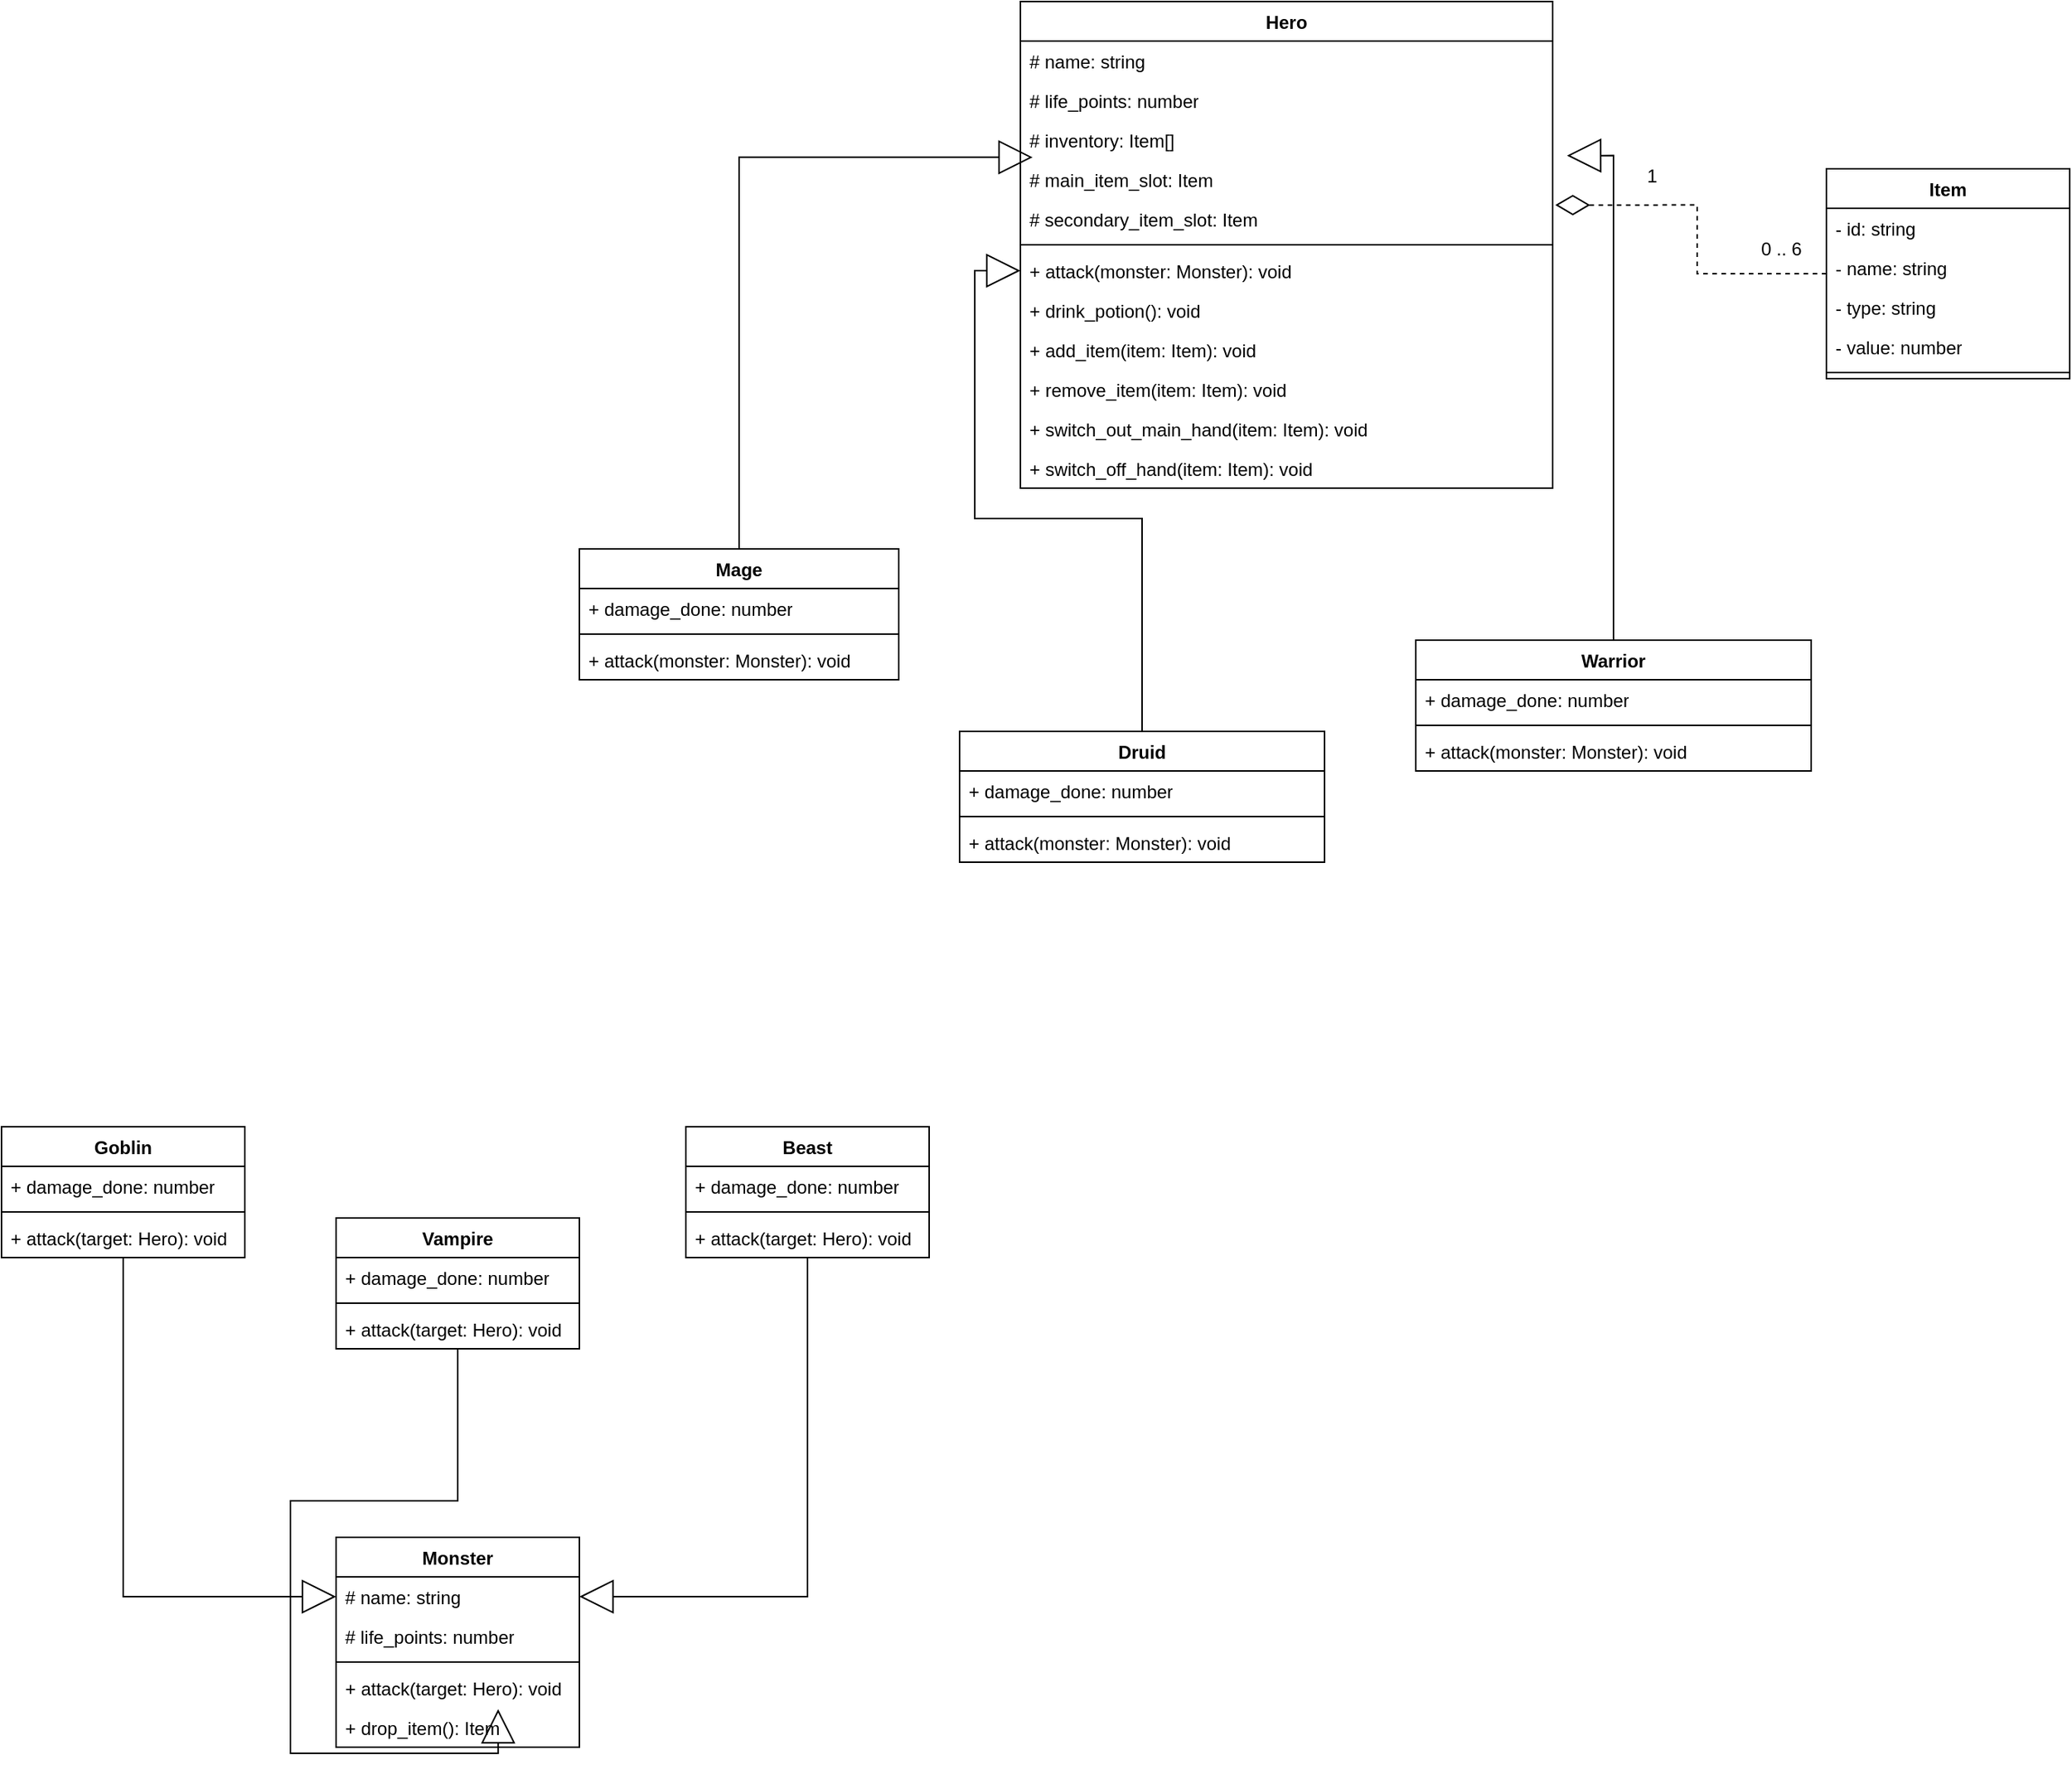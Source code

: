 <mxfile version="23.1.2" type="github">
  <diagram name="Page-1" id="g7M8Obe001oLvXJiqPlO">
    <mxGraphModel dx="3695" dy="1160" grid="1" gridSize="10" guides="1" tooltips="1" connect="1" arrows="1" fold="1" page="1" pageScale="1" pageWidth="827" pageHeight="1169" math="0" shadow="0">
      <root>
        <mxCell id="0" />
        <mxCell id="1" parent="0" />
        <mxCell id="5CHvZW2PkzL91-0q95WO-1" value="Hero" style="swimlane;fontStyle=1;align=center;verticalAlign=top;childLayout=stackLayout;horizontal=1;startSize=26;horizontalStack=0;resizeParent=1;resizeParentMax=0;resizeLast=0;collapsible=1;marginBottom=0;whiteSpace=wrap;html=1;" vertex="1" parent="1">
          <mxGeometry x="110" y="10" width="350" height="320" as="geometry" />
        </mxCell>
        <mxCell id="5CHvZW2PkzL91-0q95WO-2" value="# name: string" style="text;strokeColor=none;fillColor=none;align=left;verticalAlign=top;spacingLeft=4;spacingRight=4;overflow=hidden;rotatable=0;points=[[0,0.5],[1,0.5]];portConstraint=eastwest;whiteSpace=wrap;html=1;" vertex="1" parent="5CHvZW2PkzL91-0q95WO-1">
          <mxGeometry y="26" width="350" height="26" as="geometry" />
        </mxCell>
        <mxCell id="5CHvZW2PkzL91-0q95WO-19" value="# life_points: number" style="text;strokeColor=none;fillColor=none;align=left;verticalAlign=top;spacingLeft=4;spacingRight=4;overflow=hidden;rotatable=0;points=[[0,0.5],[1,0.5]];portConstraint=eastwest;whiteSpace=wrap;html=1;" vertex="1" parent="5CHvZW2PkzL91-0q95WO-1">
          <mxGeometry y="52" width="350" height="26" as="geometry" />
        </mxCell>
        <mxCell id="5CHvZW2PkzL91-0q95WO-21" value="# inventory: Item[]" style="text;strokeColor=none;fillColor=none;align=left;verticalAlign=top;spacingLeft=4;spacingRight=4;overflow=hidden;rotatable=0;points=[[0,0.5],[1,0.5]];portConstraint=eastwest;whiteSpace=wrap;html=1;" vertex="1" parent="5CHvZW2PkzL91-0q95WO-1">
          <mxGeometry y="78" width="350" height="26" as="geometry" />
        </mxCell>
        <mxCell id="5CHvZW2PkzL91-0q95WO-57" value="# main_item_slot: Item" style="text;strokeColor=none;fillColor=none;align=left;verticalAlign=top;spacingLeft=4;spacingRight=4;overflow=hidden;rotatable=0;points=[[0,0.5],[1,0.5]];portConstraint=eastwest;whiteSpace=wrap;html=1;" vertex="1" parent="5CHvZW2PkzL91-0q95WO-1">
          <mxGeometry y="104" width="350" height="26" as="geometry" />
        </mxCell>
        <mxCell id="5CHvZW2PkzL91-0q95WO-58" value="# secondary_item_slot: Item" style="text;strokeColor=none;fillColor=none;align=left;verticalAlign=top;spacingLeft=4;spacingRight=4;overflow=hidden;rotatable=0;points=[[0,0.5],[1,0.5]];portConstraint=eastwest;whiteSpace=wrap;html=1;" vertex="1" parent="5CHvZW2PkzL91-0q95WO-1">
          <mxGeometry y="130" width="350" height="26" as="geometry" />
        </mxCell>
        <mxCell id="5CHvZW2PkzL91-0q95WO-3" value="" style="line;strokeWidth=1;fillColor=none;align=left;verticalAlign=middle;spacingTop=-1;spacingLeft=3;spacingRight=3;rotatable=0;labelPosition=right;points=[];portConstraint=eastwest;strokeColor=inherit;" vertex="1" parent="5CHvZW2PkzL91-0q95WO-1">
          <mxGeometry y="156" width="350" height="8" as="geometry" />
        </mxCell>
        <mxCell id="5CHvZW2PkzL91-0q95WO-4" value="+ attack(monster: Monster): void" style="text;strokeColor=none;fillColor=none;align=left;verticalAlign=top;spacingLeft=4;spacingRight=4;overflow=hidden;rotatable=0;points=[[0,0.5],[1,0.5]];portConstraint=eastwest;whiteSpace=wrap;html=1;" vertex="1" parent="5CHvZW2PkzL91-0q95WO-1">
          <mxGeometry y="164" width="350" height="26" as="geometry" />
        </mxCell>
        <mxCell id="5CHvZW2PkzL91-0q95WO-22" value="+ drink_potion(): void" style="text;strokeColor=none;fillColor=none;align=left;verticalAlign=top;spacingLeft=4;spacingRight=4;overflow=hidden;rotatable=0;points=[[0,0.5],[1,0.5]];portConstraint=eastwest;whiteSpace=wrap;html=1;" vertex="1" parent="5CHvZW2PkzL91-0q95WO-1">
          <mxGeometry y="190" width="350" height="26" as="geometry" />
        </mxCell>
        <mxCell id="5CHvZW2PkzL91-0q95WO-49" value="+ add_item(item: Item): void" style="text;strokeColor=none;fillColor=none;align=left;verticalAlign=top;spacingLeft=4;spacingRight=4;overflow=hidden;rotatable=0;points=[[0,0.5],[1,0.5]];portConstraint=eastwest;whiteSpace=wrap;html=1;" vertex="1" parent="5CHvZW2PkzL91-0q95WO-1">
          <mxGeometry y="216" width="350" height="26" as="geometry" />
        </mxCell>
        <mxCell id="5CHvZW2PkzL91-0q95WO-48" value="+ remove_item(item: Item): void" style="text;strokeColor=none;fillColor=none;align=left;verticalAlign=top;spacingLeft=4;spacingRight=4;overflow=hidden;rotatable=0;points=[[0,0.5],[1,0.5]];portConstraint=eastwest;whiteSpace=wrap;html=1;" vertex="1" parent="5CHvZW2PkzL91-0q95WO-1">
          <mxGeometry y="242" width="350" height="26" as="geometry" />
        </mxCell>
        <mxCell id="5CHvZW2PkzL91-0q95WO-54" value="+ switch_out_main_hand(item: Item): void" style="text;strokeColor=none;fillColor=none;align=left;verticalAlign=top;spacingLeft=4;spacingRight=4;overflow=hidden;rotatable=0;points=[[0,0.5],[1,0.5]];portConstraint=eastwest;whiteSpace=wrap;html=1;" vertex="1" parent="5CHvZW2PkzL91-0q95WO-1">
          <mxGeometry y="268" width="350" height="26" as="geometry" />
        </mxCell>
        <mxCell id="5CHvZW2PkzL91-0q95WO-55" value="+ switch_off_hand(item: Item): void" style="text;strokeColor=none;fillColor=none;align=left;verticalAlign=top;spacingLeft=4;spacingRight=4;overflow=hidden;rotatable=0;points=[[0,0.5],[1,0.5]];portConstraint=eastwest;whiteSpace=wrap;html=1;" vertex="1" parent="5CHvZW2PkzL91-0q95WO-1">
          <mxGeometry y="294" width="350" height="26" as="geometry" />
        </mxCell>
        <mxCell id="5CHvZW2PkzL91-0q95WO-5" value="Mage" style="swimlane;fontStyle=1;align=center;verticalAlign=top;childLayout=stackLayout;horizontal=1;startSize=26;horizontalStack=0;resizeParent=1;resizeParentMax=0;resizeLast=0;collapsible=1;marginBottom=0;whiteSpace=wrap;html=1;" vertex="1" parent="1">
          <mxGeometry x="-180" y="370" width="210" height="86" as="geometry" />
        </mxCell>
        <mxCell id="5CHvZW2PkzL91-0q95WO-6" value="+ damage_done: number" style="text;strokeColor=none;fillColor=none;align=left;verticalAlign=top;spacingLeft=4;spacingRight=4;overflow=hidden;rotatable=0;points=[[0,0.5],[1,0.5]];portConstraint=eastwest;whiteSpace=wrap;html=1;" vertex="1" parent="5CHvZW2PkzL91-0q95WO-5">
          <mxGeometry y="26" width="210" height="26" as="geometry" />
        </mxCell>
        <mxCell id="5CHvZW2PkzL91-0q95WO-7" value="" style="line;strokeWidth=1;fillColor=none;align=left;verticalAlign=middle;spacingTop=-1;spacingLeft=3;spacingRight=3;rotatable=0;labelPosition=right;points=[];portConstraint=eastwest;strokeColor=inherit;" vertex="1" parent="5CHvZW2PkzL91-0q95WO-5">
          <mxGeometry y="52" width="210" height="8" as="geometry" />
        </mxCell>
        <mxCell id="5CHvZW2PkzL91-0q95WO-8" value="+ attack(monster: Monster): void" style="text;strokeColor=none;fillColor=none;align=left;verticalAlign=top;spacingLeft=4;spacingRight=4;overflow=hidden;rotatable=0;points=[[0,0.5],[1,0.5]];portConstraint=eastwest;whiteSpace=wrap;html=1;" vertex="1" parent="5CHvZW2PkzL91-0q95WO-5">
          <mxGeometry y="60" width="210" height="26" as="geometry" />
        </mxCell>
        <mxCell id="5CHvZW2PkzL91-0q95WO-44" style="edgeStyle=orthogonalEdgeStyle;rounded=0;orthogonalLoop=1;jettySize=auto;html=1;entryX=0;entryY=0.5;entryDx=0;entryDy=0;endArrow=block;endFill=0;endSize=20;" edge="1" parent="1" source="5CHvZW2PkzL91-0q95WO-9" target="5CHvZW2PkzL91-0q95WO-4">
          <mxGeometry relative="1" as="geometry" />
        </mxCell>
        <mxCell id="5CHvZW2PkzL91-0q95WO-9" value="Druid" style="swimlane;fontStyle=1;align=center;verticalAlign=top;childLayout=stackLayout;horizontal=1;startSize=26;horizontalStack=0;resizeParent=1;resizeParentMax=0;resizeLast=0;collapsible=1;marginBottom=0;whiteSpace=wrap;html=1;" vertex="1" parent="1">
          <mxGeometry x="70" y="490" width="240" height="86" as="geometry" />
        </mxCell>
        <mxCell id="5CHvZW2PkzL91-0q95WO-10" value="+ damage_done: number" style="text;strokeColor=none;fillColor=none;align=left;verticalAlign=top;spacingLeft=4;spacingRight=4;overflow=hidden;rotatable=0;points=[[0,0.5],[1,0.5]];portConstraint=eastwest;whiteSpace=wrap;html=1;" vertex="1" parent="5CHvZW2PkzL91-0q95WO-9">
          <mxGeometry y="26" width="240" height="26" as="geometry" />
        </mxCell>
        <mxCell id="5CHvZW2PkzL91-0q95WO-11" value="" style="line;strokeWidth=1;fillColor=none;align=left;verticalAlign=middle;spacingTop=-1;spacingLeft=3;spacingRight=3;rotatable=0;labelPosition=right;points=[];portConstraint=eastwest;strokeColor=inherit;" vertex="1" parent="5CHvZW2PkzL91-0q95WO-9">
          <mxGeometry y="52" width="240" height="8" as="geometry" />
        </mxCell>
        <mxCell id="5CHvZW2PkzL91-0q95WO-12" value="+ attack(monster: Monster): void" style="text;strokeColor=none;fillColor=none;align=left;verticalAlign=top;spacingLeft=4;spacingRight=4;overflow=hidden;rotatable=0;points=[[0,0.5],[1,0.5]];portConstraint=eastwest;whiteSpace=wrap;html=1;" vertex="1" parent="5CHvZW2PkzL91-0q95WO-9">
          <mxGeometry y="60" width="240" height="26" as="geometry" />
        </mxCell>
        <mxCell id="5CHvZW2PkzL91-0q95WO-13" value="Warrior" style="swimlane;fontStyle=1;align=center;verticalAlign=top;childLayout=stackLayout;horizontal=1;startSize=26;horizontalStack=0;resizeParent=1;resizeParentMax=0;resizeLast=0;collapsible=1;marginBottom=0;whiteSpace=wrap;html=1;" vertex="1" parent="1">
          <mxGeometry x="370" y="430" width="260" height="86" as="geometry" />
        </mxCell>
        <mxCell id="5CHvZW2PkzL91-0q95WO-14" value="+ damage_done: number" style="text;strokeColor=none;fillColor=none;align=left;verticalAlign=top;spacingLeft=4;spacingRight=4;overflow=hidden;rotatable=0;points=[[0,0.5],[1,0.5]];portConstraint=eastwest;whiteSpace=wrap;html=1;" vertex="1" parent="5CHvZW2PkzL91-0q95WO-13">
          <mxGeometry y="26" width="260" height="26" as="geometry" />
        </mxCell>
        <mxCell id="5CHvZW2PkzL91-0q95WO-15" value="" style="line;strokeWidth=1;fillColor=none;align=left;verticalAlign=middle;spacingTop=-1;spacingLeft=3;spacingRight=3;rotatable=0;labelPosition=right;points=[];portConstraint=eastwest;strokeColor=inherit;" vertex="1" parent="5CHvZW2PkzL91-0q95WO-13">
          <mxGeometry y="52" width="260" height="8" as="geometry" />
        </mxCell>
        <mxCell id="5CHvZW2PkzL91-0q95WO-16" value="+ attack(monster: Monster): void" style="text;strokeColor=none;fillColor=none;align=left;verticalAlign=top;spacingLeft=4;spacingRight=4;overflow=hidden;rotatable=0;points=[[0,0.5],[1,0.5]];portConstraint=eastwest;whiteSpace=wrap;html=1;" vertex="1" parent="5CHvZW2PkzL91-0q95WO-13">
          <mxGeometry y="60" width="260" height="26" as="geometry" />
        </mxCell>
        <mxCell id="5CHvZW2PkzL91-0q95WO-23" value="Monster" style="swimlane;fontStyle=1;align=center;verticalAlign=top;childLayout=stackLayout;horizontal=1;startSize=26;horizontalStack=0;resizeParent=1;resizeParentMax=0;resizeLast=0;collapsible=1;marginBottom=0;whiteSpace=wrap;html=1;" vertex="1" parent="1">
          <mxGeometry x="-340" y="1020" width="160" height="138" as="geometry" />
        </mxCell>
        <mxCell id="5CHvZW2PkzL91-0q95WO-24" value="# name: string" style="text;strokeColor=none;fillColor=none;align=left;verticalAlign=top;spacingLeft=4;spacingRight=4;overflow=hidden;rotatable=0;points=[[0,0.5],[1,0.5]];portConstraint=eastwest;whiteSpace=wrap;html=1;" vertex="1" parent="5CHvZW2PkzL91-0q95WO-23">
          <mxGeometry y="26" width="160" height="26" as="geometry" />
        </mxCell>
        <mxCell id="5CHvZW2PkzL91-0q95WO-53" value="# life_points: number" style="text;strokeColor=none;fillColor=none;align=left;verticalAlign=top;spacingLeft=4;spacingRight=4;overflow=hidden;rotatable=0;points=[[0,0.5],[1,0.5]];portConstraint=eastwest;whiteSpace=wrap;html=1;" vertex="1" parent="5CHvZW2PkzL91-0q95WO-23">
          <mxGeometry y="52" width="160" height="26" as="geometry" />
        </mxCell>
        <mxCell id="5CHvZW2PkzL91-0q95WO-25" value="" style="line;strokeWidth=1;fillColor=none;align=left;verticalAlign=middle;spacingTop=-1;spacingLeft=3;spacingRight=3;rotatable=0;labelPosition=right;points=[];portConstraint=eastwest;strokeColor=inherit;" vertex="1" parent="5CHvZW2PkzL91-0q95WO-23">
          <mxGeometry y="78" width="160" height="8" as="geometry" />
        </mxCell>
        <mxCell id="5CHvZW2PkzL91-0q95WO-26" value="+ attack(target: Hero): void" style="text;strokeColor=none;fillColor=none;align=left;verticalAlign=top;spacingLeft=4;spacingRight=4;overflow=hidden;rotatable=0;points=[[0,0.5],[1,0.5]];portConstraint=eastwest;whiteSpace=wrap;html=1;" vertex="1" parent="5CHvZW2PkzL91-0q95WO-23">
          <mxGeometry y="86" width="160" height="26" as="geometry" />
        </mxCell>
        <mxCell id="5CHvZW2PkzL91-0q95WO-67" value="+ drop_item(): Item" style="text;strokeColor=none;fillColor=none;align=left;verticalAlign=top;spacingLeft=4;spacingRight=4;overflow=hidden;rotatable=0;points=[[0,0.5],[1,0.5]];portConstraint=eastwest;whiteSpace=wrap;html=1;" vertex="1" parent="5CHvZW2PkzL91-0q95WO-23">
          <mxGeometry y="112" width="160" height="26" as="geometry" />
        </mxCell>
        <mxCell id="5CHvZW2PkzL91-0q95WO-63" style="edgeStyle=orthogonalEdgeStyle;rounded=0;orthogonalLoop=1;jettySize=auto;html=1;entryX=0;entryY=0.5;entryDx=0;entryDy=0;endArrow=block;endFill=0;endSize=20;" edge="1" parent="1" source="5CHvZW2PkzL91-0q95WO-27" target="5CHvZW2PkzL91-0q95WO-24">
          <mxGeometry relative="1" as="geometry" />
        </mxCell>
        <mxCell id="5CHvZW2PkzL91-0q95WO-27" value="Goblin" style="swimlane;fontStyle=1;align=center;verticalAlign=top;childLayout=stackLayout;horizontal=1;startSize=26;horizontalStack=0;resizeParent=1;resizeParentMax=0;resizeLast=0;collapsible=1;marginBottom=0;whiteSpace=wrap;html=1;" vertex="1" parent="1">
          <mxGeometry x="-560" y="750" width="160" height="86" as="geometry" />
        </mxCell>
        <mxCell id="5CHvZW2PkzL91-0q95WO-28" value="+ damage_done: number" style="text;strokeColor=none;fillColor=none;align=left;verticalAlign=top;spacingLeft=4;spacingRight=4;overflow=hidden;rotatable=0;points=[[0,0.5],[1,0.5]];portConstraint=eastwest;whiteSpace=wrap;html=1;" vertex="1" parent="5CHvZW2PkzL91-0q95WO-27">
          <mxGeometry y="26" width="160" height="26" as="geometry" />
        </mxCell>
        <mxCell id="5CHvZW2PkzL91-0q95WO-29" value="" style="line;strokeWidth=1;fillColor=none;align=left;verticalAlign=middle;spacingTop=-1;spacingLeft=3;spacingRight=3;rotatable=0;labelPosition=right;points=[];portConstraint=eastwest;strokeColor=inherit;" vertex="1" parent="5CHvZW2PkzL91-0q95WO-27">
          <mxGeometry y="52" width="160" height="8" as="geometry" />
        </mxCell>
        <mxCell id="5CHvZW2PkzL91-0q95WO-30" value="+ attack(target: Hero): void" style="text;strokeColor=none;fillColor=none;align=left;verticalAlign=top;spacingLeft=4;spacingRight=4;overflow=hidden;rotatable=0;points=[[0,0.5],[1,0.5]];portConstraint=eastwest;whiteSpace=wrap;html=1;" vertex="1" parent="5CHvZW2PkzL91-0q95WO-27">
          <mxGeometry y="60" width="160" height="26" as="geometry" />
        </mxCell>
        <mxCell id="5CHvZW2PkzL91-0q95WO-31" value="Vampire" style="swimlane;fontStyle=1;align=center;verticalAlign=top;childLayout=stackLayout;horizontal=1;startSize=26;horizontalStack=0;resizeParent=1;resizeParentMax=0;resizeLast=0;collapsible=1;marginBottom=0;whiteSpace=wrap;html=1;" vertex="1" parent="1">
          <mxGeometry x="-340" y="810" width="160" height="86" as="geometry" />
        </mxCell>
        <mxCell id="5CHvZW2PkzL91-0q95WO-32" value="+ damage_done: number" style="text;strokeColor=none;fillColor=none;align=left;verticalAlign=top;spacingLeft=4;spacingRight=4;overflow=hidden;rotatable=0;points=[[0,0.5],[1,0.5]];portConstraint=eastwest;whiteSpace=wrap;html=1;" vertex="1" parent="5CHvZW2PkzL91-0q95WO-31">
          <mxGeometry y="26" width="160" height="26" as="geometry" />
        </mxCell>
        <mxCell id="5CHvZW2PkzL91-0q95WO-33" value="" style="line;strokeWidth=1;fillColor=none;align=left;verticalAlign=middle;spacingTop=-1;spacingLeft=3;spacingRight=3;rotatable=0;labelPosition=right;points=[];portConstraint=eastwest;strokeColor=inherit;" vertex="1" parent="5CHvZW2PkzL91-0q95WO-31">
          <mxGeometry y="52" width="160" height="8" as="geometry" />
        </mxCell>
        <mxCell id="5CHvZW2PkzL91-0q95WO-34" value="+ attack(target: Hero): void" style="text;strokeColor=none;fillColor=none;align=left;verticalAlign=top;spacingLeft=4;spacingRight=4;overflow=hidden;rotatable=0;points=[[0,0.5],[1,0.5]];portConstraint=eastwest;whiteSpace=wrap;html=1;" vertex="1" parent="5CHvZW2PkzL91-0q95WO-31">
          <mxGeometry y="60" width="160" height="26" as="geometry" />
        </mxCell>
        <mxCell id="5CHvZW2PkzL91-0q95WO-65" style="edgeStyle=orthogonalEdgeStyle;rounded=0;orthogonalLoop=1;jettySize=auto;html=1;entryX=1;entryY=0.5;entryDx=0;entryDy=0;endArrow=block;endFill=0;endSize=20;" edge="1" parent="1" source="5CHvZW2PkzL91-0q95WO-35" target="5CHvZW2PkzL91-0q95WO-24">
          <mxGeometry relative="1" as="geometry" />
        </mxCell>
        <mxCell id="5CHvZW2PkzL91-0q95WO-35" value="Beast" style="swimlane;fontStyle=1;align=center;verticalAlign=top;childLayout=stackLayout;horizontal=1;startSize=26;horizontalStack=0;resizeParent=1;resizeParentMax=0;resizeLast=0;collapsible=1;marginBottom=0;whiteSpace=wrap;html=1;" vertex="1" parent="1">
          <mxGeometry x="-110" y="750" width="160" height="86" as="geometry" />
        </mxCell>
        <mxCell id="5CHvZW2PkzL91-0q95WO-36" value="+ damage_done: number" style="text;strokeColor=none;fillColor=none;align=left;verticalAlign=top;spacingLeft=4;spacingRight=4;overflow=hidden;rotatable=0;points=[[0,0.5],[1,0.5]];portConstraint=eastwest;whiteSpace=wrap;html=1;" vertex="1" parent="5CHvZW2PkzL91-0q95WO-35">
          <mxGeometry y="26" width="160" height="26" as="geometry" />
        </mxCell>
        <mxCell id="5CHvZW2PkzL91-0q95WO-37" value="" style="line;strokeWidth=1;fillColor=none;align=left;verticalAlign=middle;spacingTop=-1;spacingLeft=3;spacingRight=3;rotatable=0;labelPosition=right;points=[];portConstraint=eastwest;strokeColor=inherit;" vertex="1" parent="5CHvZW2PkzL91-0q95WO-35">
          <mxGeometry y="52" width="160" height="8" as="geometry" />
        </mxCell>
        <mxCell id="5CHvZW2PkzL91-0q95WO-38" value="+ attack(target: Hero): void" style="text;strokeColor=none;fillColor=none;align=left;verticalAlign=top;spacingLeft=4;spacingRight=4;overflow=hidden;rotatable=0;points=[[0,0.5],[1,0.5]];portConstraint=eastwest;whiteSpace=wrap;html=1;" vertex="1" parent="5CHvZW2PkzL91-0q95WO-35">
          <mxGeometry y="60" width="160" height="26" as="geometry" />
        </mxCell>
        <mxCell id="5CHvZW2PkzL91-0q95WO-39" value="Item" style="swimlane;fontStyle=1;align=center;verticalAlign=top;childLayout=stackLayout;horizontal=1;startSize=26;horizontalStack=0;resizeParent=1;resizeParentMax=0;resizeLast=0;collapsible=1;marginBottom=0;whiteSpace=wrap;html=1;" vertex="1" parent="1">
          <mxGeometry x="640" y="120" width="160" height="138" as="geometry" />
        </mxCell>
        <mxCell id="5CHvZW2PkzL91-0q95WO-40" value="- id: string" style="text;strokeColor=none;fillColor=none;align=left;verticalAlign=top;spacingLeft=4;spacingRight=4;overflow=hidden;rotatable=0;points=[[0,0.5],[1,0.5]];portConstraint=eastwest;whiteSpace=wrap;html=1;" vertex="1" parent="5CHvZW2PkzL91-0q95WO-39">
          <mxGeometry y="26" width="160" height="26" as="geometry" />
        </mxCell>
        <mxCell id="5CHvZW2PkzL91-0q95WO-50" value="- name: string" style="text;strokeColor=none;fillColor=none;align=left;verticalAlign=top;spacingLeft=4;spacingRight=4;overflow=hidden;rotatable=0;points=[[0,0.5],[1,0.5]];portConstraint=eastwest;whiteSpace=wrap;html=1;" vertex="1" parent="5CHvZW2PkzL91-0q95WO-39">
          <mxGeometry y="52" width="160" height="26" as="geometry" />
        </mxCell>
        <mxCell id="5CHvZW2PkzL91-0q95WO-51" value="- type: string" style="text;strokeColor=none;fillColor=none;align=left;verticalAlign=top;spacingLeft=4;spacingRight=4;overflow=hidden;rotatable=0;points=[[0,0.5],[1,0.5]];portConstraint=eastwest;whiteSpace=wrap;html=1;" vertex="1" parent="5CHvZW2PkzL91-0q95WO-39">
          <mxGeometry y="78" width="160" height="26" as="geometry" />
        </mxCell>
        <mxCell id="5CHvZW2PkzL91-0q95WO-66" value="- value: number" style="text;strokeColor=none;fillColor=none;align=left;verticalAlign=top;spacingLeft=4;spacingRight=4;overflow=hidden;rotatable=0;points=[[0,0.5],[1,0.5]];portConstraint=eastwest;whiteSpace=wrap;html=1;" vertex="1" parent="5CHvZW2PkzL91-0q95WO-39">
          <mxGeometry y="104" width="160" height="26" as="geometry" />
        </mxCell>
        <mxCell id="5CHvZW2PkzL91-0q95WO-41" value="" style="line;strokeWidth=1;fillColor=none;align=left;verticalAlign=middle;spacingTop=-1;spacingLeft=3;spacingRight=3;rotatable=0;labelPosition=right;points=[];portConstraint=eastwest;strokeColor=inherit;" vertex="1" parent="5CHvZW2PkzL91-0q95WO-39">
          <mxGeometry y="130" width="160" height="8" as="geometry" />
        </mxCell>
        <mxCell id="5CHvZW2PkzL91-0q95WO-43" style="edgeStyle=orthogonalEdgeStyle;rounded=0;orthogonalLoop=1;jettySize=auto;html=1;entryX=0.023;entryY=0.94;entryDx=0;entryDy=0;entryPerimeter=0;endSize=20;endArrow=block;endFill=0;" edge="1" parent="1" source="5CHvZW2PkzL91-0q95WO-5" target="5CHvZW2PkzL91-0q95WO-21">
          <mxGeometry relative="1" as="geometry" />
        </mxCell>
        <mxCell id="5CHvZW2PkzL91-0q95WO-46" style="edgeStyle=orthogonalEdgeStyle;rounded=0;orthogonalLoop=1;jettySize=auto;html=1;entryX=1.027;entryY=0.898;entryDx=0;entryDy=0;entryPerimeter=0;endArrow=block;endFill=0;endSize=20;" edge="1" parent="1" source="5CHvZW2PkzL91-0q95WO-13" target="5CHvZW2PkzL91-0q95WO-21">
          <mxGeometry relative="1" as="geometry" />
        </mxCell>
        <mxCell id="5CHvZW2PkzL91-0q95WO-59" style="edgeStyle=orthogonalEdgeStyle;rounded=0;orthogonalLoop=1;jettySize=auto;html=1;entryX=1.005;entryY=0.148;entryDx=0;entryDy=0;entryPerimeter=0;dashed=1;endArrow=diamondThin;endFill=0;endSize=20;" edge="1" parent="1" source="5CHvZW2PkzL91-0q95WO-39" target="5CHvZW2PkzL91-0q95WO-58">
          <mxGeometry relative="1" as="geometry" />
        </mxCell>
        <mxCell id="5CHvZW2PkzL91-0q95WO-60" value="0 .. 6" style="text;html=1;align=center;verticalAlign=middle;resizable=0;points=[];autosize=1;strokeColor=none;fillColor=none;" vertex="1" parent="1">
          <mxGeometry x="585" y="158" width="50" height="30" as="geometry" />
        </mxCell>
        <mxCell id="5CHvZW2PkzL91-0q95WO-61" value="1" style="text;html=1;align=center;verticalAlign=middle;resizable=0;points=[];autosize=1;strokeColor=none;fillColor=none;" vertex="1" parent="1">
          <mxGeometry x="510" y="110" width="30" height="30" as="geometry" />
        </mxCell>
        <mxCell id="5CHvZW2PkzL91-0q95WO-64" style="edgeStyle=orthogonalEdgeStyle;rounded=0;orthogonalLoop=1;jettySize=auto;html=1;entryX=0.666;entryY=1.038;entryDx=0;entryDy=0;entryPerimeter=0;endArrow=block;endFill=0;endSize=20;" edge="1" parent="1" source="5CHvZW2PkzL91-0q95WO-31" target="5CHvZW2PkzL91-0q95WO-26">
          <mxGeometry relative="1" as="geometry" />
        </mxCell>
      </root>
    </mxGraphModel>
  </diagram>
</mxfile>
